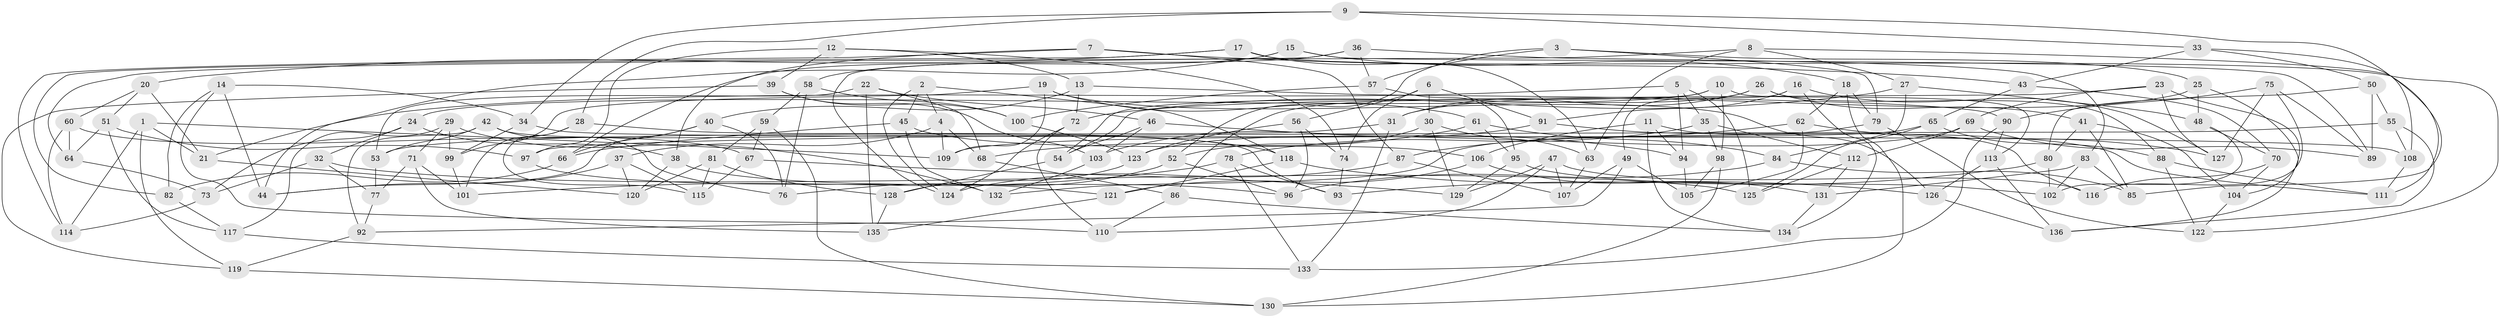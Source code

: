 // Generated by graph-tools (version 1.1) at 2025/26/03/09/25 03:26:52]
// undirected, 136 vertices, 272 edges
graph export_dot {
graph [start="1"]
  node [color=gray90,style=filled];
  1;
  2;
  3;
  4;
  5;
  6;
  7;
  8;
  9;
  10;
  11;
  12;
  13;
  14;
  15;
  16;
  17;
  18;
  19;
  20;
  21;
  22;
  23;
  24;
  25;
  26;
  27;
  28;
  29;
  30;
  31;
  32;
  33;
  34;
  35;
  36;
  37;
  38;
  39;
  40;
  41;
  42;
  43;
  44;
  45;
  46;
  47;
  48;
  49;
  50;
  51;
  52;
  53;
  54;
  55;
  56;
  57;
  58;
  59;
  60;
  61;
  62;
  63;
  64;
  65;
  66;
  67;
  68;
  69;
  70;
  71;
  72;
  73;
  74;
  75;
  76;
  77;
  78;
  79;
  80;
  81;
  82;
  83;
  84;
  85;
  86;
  87;
  88;
  89;
  90;
  91;
  92;
  93;
  94;
  95;
  96;
  97;
  98;
  99;
  100;
  101;
  102;
  103;
  104;
  105;
  106;
  107;
  108;
  109;
  110;
  111;
  112;
  113;
  114;
  115;
  116;
  117;
  118;
  119;
  120;
  121;
  122;
  123;
  124;
  125;
  126;
  127;
  128;
  129;
  130;
  131;
  132;
  133;
  134;
  135;
  136;
  1 -- 21;
  1 -- 109;
  1 -- 114;
  1 -- 119;
  2 -- 124;
  2 -- 45;
  2 -- 118;
  2 -- 4;
  3 -- 52;
  3 -- 79;
  3 -- 57;
  3 -- 25;
  4 -- 68;
  4 -- 109;
  4 -- 37;
  5 -- 94;
  5 -- 35;
  5 -- 125;
  5 -- 21;
  6 -- 74;
  6 -- 91;
  6 -- 56;
  6 -- 30;
  7 -- 114;
  7 -- 43;
  7 -- 38;
  7 -- 87;
  8 -- 63;
  8 -- 111;
  8 -- 64;
  8 -- 27;
  9 -- 33;
  9 -- 28;
  9 -- 34;
  9 -- 108;
  10 -- 54;
  10 -- 98;
  10 -- 24;
  10 -- 113;
  11 -- 134;
  11 -- 106;
  11 -- 116;
  11 -- 94;
  12 -- 39;
  12 -- 13;
  12 -- 97;
  12 -- 74;
  13 -- 90;
  13 -- 40;
  13 -- 72;
  14 -- 110;
  14 -- 34;
  14 -- 82;
  14 -- 44;
  15 -- 44;
  15 -- 89;
  15 -- 18;
  15 -- 66;
  16 -- 49;
  16 -- 91;
  16 -- 134;
  16 -- 127;
  17 -- 20;
  17 -- 122;
  17 -- 63;
  17 -- 82;
  18 -- 130;
  18 -- 79;
  18 -- 62;
  19 -- 61;
  19 -- 99;
  19 -- 109;
  19 -- 126;
  20 -- 60;
  20 -- 51;
  20 -- 21;
  21 -- 120;
  22 -- 135;
  22 -- 68;
  22 -- 46;
  22 -- 53;
  23 -- 69;
  23 -- 136;
  23 -- 127;
  23 -- 54;
  24 -- 38;
  24 -- 32;
  24 -- 73;
  25 -- 31;
  25 -- 104;
  25 -- 48;
  26 -- 31;
  26 -- 86;
  26 -- 88;
  26 -- 41;
  27 -- 72;
  27 -- 84;
  27 -- 48;
  28 -- 101;
  28 -- 115;
  28 -- 118;
  29 -- 132;
  29 -- 71;
  29 -- 99;
  29 -- 117;
  30 -- 63;
  30 -- 129;
  30 -- 52;
  31 -- 53;
  31 -- 133;
  32 -- 125;
  32 -- 73;
  32 -- 77;
  33 -- 85;
  33 -- 50;
  33 -- 43;
  34 -- 99;
  34 -- 108;
  35 -- 112;
  35 -- 78;
  35 -- 98;
  36 -- 83;
  36 -- 58;
  36 -- 57;
  36 -- 124;
  37 -- 120;
  37 -- 44;
  37 -- 115;
  38 -- 120;
  38 -- 96;
  39 -- 100;
  39 -- 119;
  39 -- 103;
  40 -- 76;
  40 -- 44;
  40 -- 66;
  41 -- 104;
  41 -- 80;
  41 -- 85;
  42 -- 92;
  42 -- 93;
  42 -- 76;
  42 -- 53;
  43 -- 70;
  43 -- 65;
  45 -- 66;
  45 -- 106;
  45 -- 132;
  46 -- 103;
  46 -- 94;
  46 -- 54;
  47 -- 107;
  47 -- 129;
  47 -- 116;
  47 -- 110;
  48 -- 70;
  48 -- 102;
  49 -- 105;
  49 -- 92;
  49 -- 107;
  50 -- 80;
  50 -- 89;
  50 -- 55;
  51 -- 64;
  51 -- 97;
  51 -- 117;
  52 -- 96;
  52 -- 76;
  53 -- 77;
  54 -- 128;
  55 -- 108;
  55 -- 97;
  55 -- 136;
  56 -- 96;
  56 -- 123;
  56 -- 74;
  57 -- 95;
  57 -- 100;
  58 -- 59;
  58 -- 76;
  58 -- 100;
  59 -- 130;
  59 -- 81;
  59 -- 67;
  60 -- 64;
  60 -- 67;
  60 -- 114;
  61 -- 68;
  61 -- 84;
  61 -- 95;
  62 -- 87;
  62 -- 105;
  62 -- 127;
  63 -- 107;
  64 -- 73;
  65 -- 109;
  65 -- 125;
  65 -- 88;
  66 -- 82;
  67 -- 115;
  67 -- 129;
  68 -- 86;
  69 -- 89;
  69 -- 123;
  69 -- 112;
  70 -- 104;
  70 -- 116;
  71 -- 101;
  71 -- 77;
  71 -- 135;
  72 -- 124;
  72 -- 110;
  73 -- 114;
  74 -- 93;
  75 -- 116;
  75 -- 90;
  75 -- 127;
  75 -- 89;
  77 -- 92;
  78 -- 93;
  78 -- 101;
  78 -- 133;
  79 -- 132;
  79 -- 122;
  80 -- 93;
  80 -- 102;
  81 -- 128;
  81 -- 120;
  81 -- 115;
  82 -- 117;
  83 -- 131;
  83 -- 85;
  83 -- 102;
  84 -- 96;
  84 -- 85;
  86 -- 134;
  86 -- 110;
  87 -- 107;
  87 -- 124;
  88 -- 122;
  88 -- 111;
  90 -- 133;
  90 -- 113;
  91 -- 111;
  91 -- 103;
  92 -- 119;
  94 -- 105;
  95 -- 129;
  95 -- 102;
  97 -- 121;
  98 -- 130;
  98 -- 105;
  99 -- 101;
  100 -- 123;
  103 -- 132;
  104 -- 122;
  106 -- 131;
  106 -- 121;
  108 -- 111;
  112 -- 131;
  112 -- 125;
  113 -- 126;
  113 -- 136;
  117 -- 133;
  118 -- 121;
  118 -- 126;
  119 -- 130;
  121 -- 135;
  123 -- 128;
  126 -- 136;
  128 -- 135;
  131 -- 134;
}
